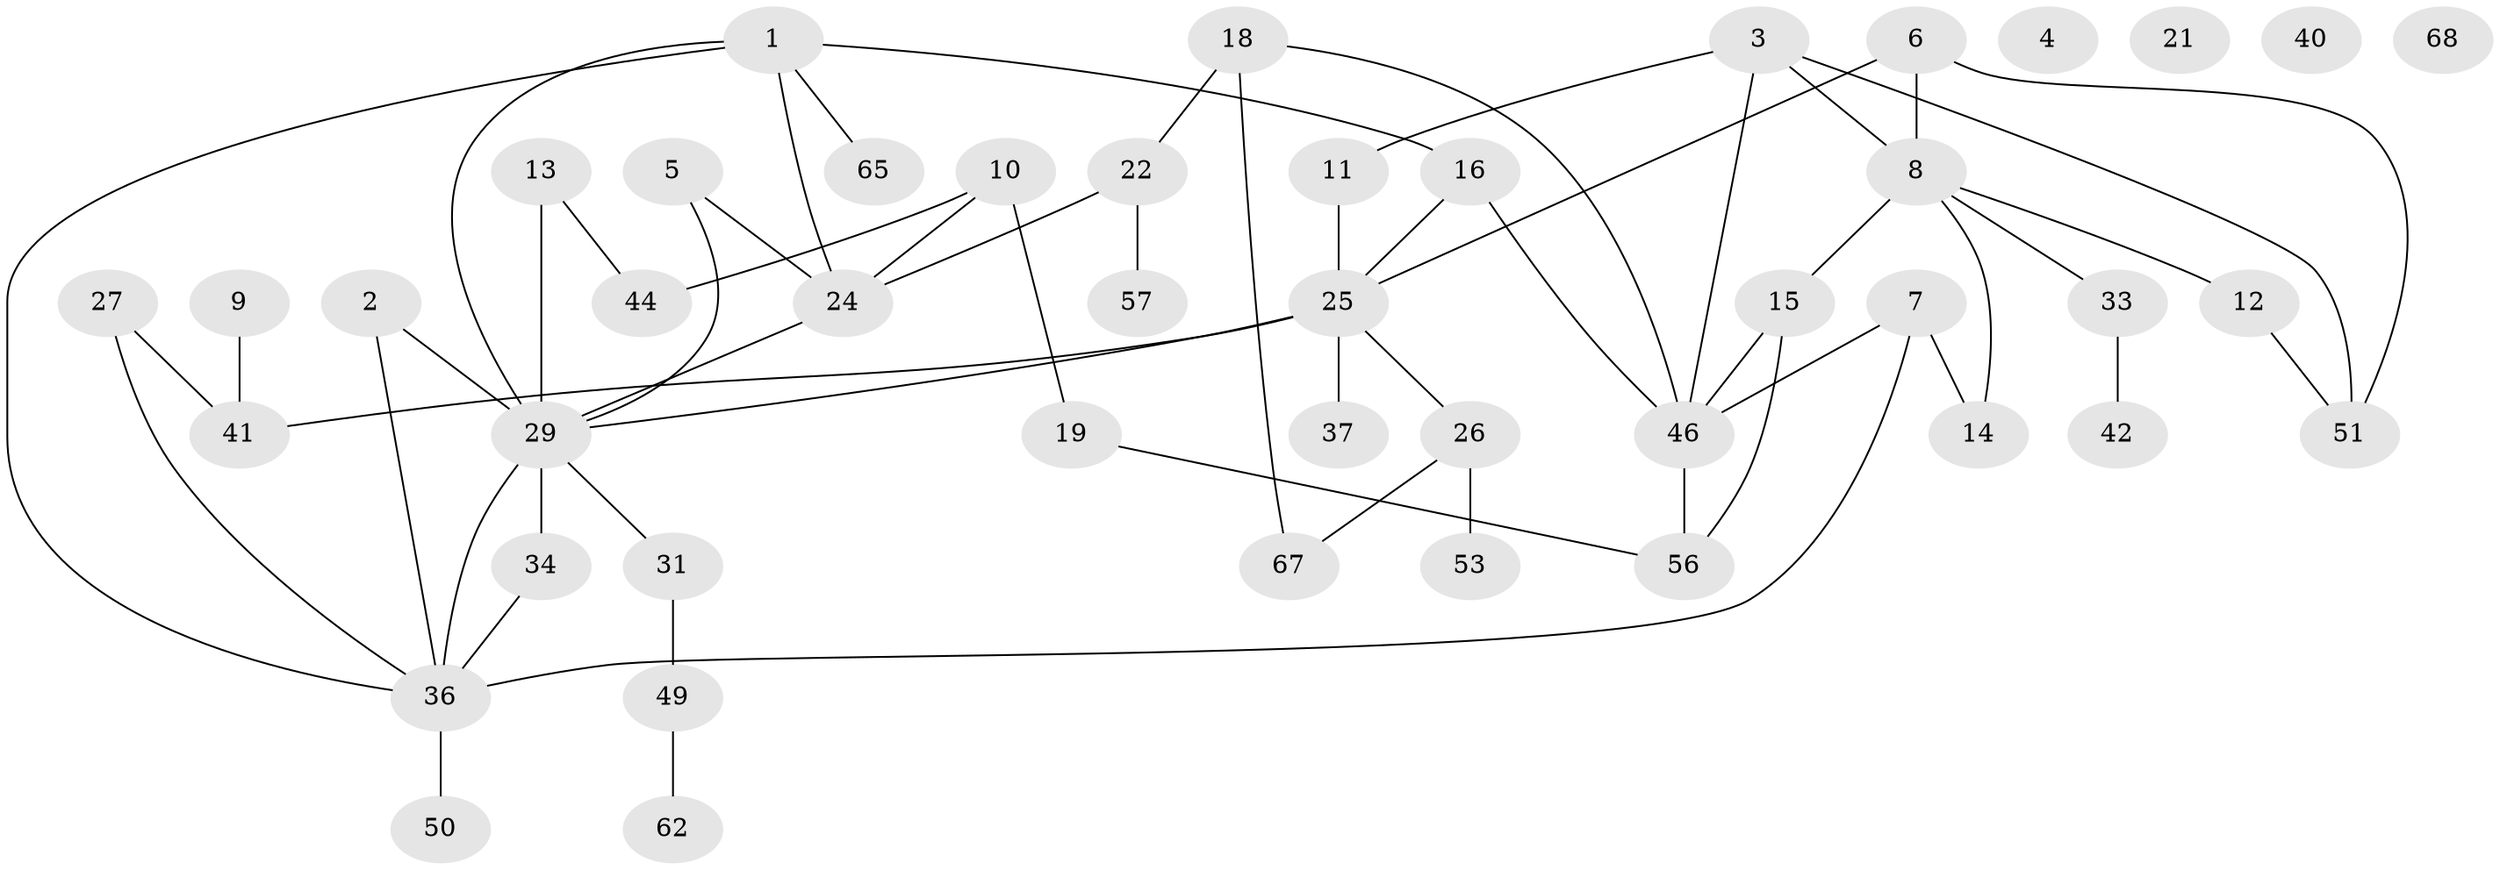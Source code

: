 // original degree distribution, {1: 0.22666666666666666, 2: 0.3466666666666667, 5: 0.05333333333333334, 0: 0.04, 3: 0.18666666666666668, 4: 0.09333333333333334, 6: 0.04, 7: 0.013333333333333334}
// Generated by graph-tools (version 1.1) at 2025/16/03/04/25 18:16:36]
// undirected, 45 vertices, 59 edges
graph export_dot {
graph [start="1"]
  node [color=gray90,style=filled];
  1 [super="+48"];
  2;
  3 [super="+71"];
  4;
  5;
  6 [super="+20"];
  7 [super="+30"];
  8 [super="+66"];
  9;
  10 [super="+17"];
  11 [super="+47"];
  12;
  13;
  14;
  15 [super="+52+55"];
  16 [super="+23"];
  18 [super="+28"];
  19;
  21;
  22 [super="+39"];
  24 [super="+61+69"];
  25 [super="+63+45"];
  26 [super="+70"];
  27 [super="+32"];
  29 [super="+38"];
  31;
  33 [super="+73+74"];
  34;
  36 [super="+60"];
  37;
  40 [super="+58"];
  41;
  42;
  44;
  46;
  49;
  50 [super="+54"];
  51;
  53 [super="+64"];
  56;
  57;
  62;
  65;
  67;
  68;
  1 -- 16;
  1 -- 65;
  1 -- 36;
  1 -- 24;
  1 -- 29;
  2 -- 36;
  2 -- 29;
  3 -- 11 [weight=2];
  3 -- 51;
  3 -- 8 [weight=2];
  3 -- 46;
  5 -- 29;
  5 -- 24;
  6 -- 51;
  6 -- 8;
  6 -- 25;
  7 -- 36 [weight=2];
  7 -- 46;
  7 -- 14;
  8 -- 12;
  8 -- 14;
  8 -- 33;
  8 -- 15;
  9 -- 41;
  10 -- 19;
  10 -- 44;
  10 -- 24;
  11 -- 25;
  12 -- 51;
  13 -- 44;
  13 -- 29;
  15 -- 46;
  15 -- 56;
  16 -- 46;
  16 -- 25;
  18 -- 46;
  18 -- 67;
  18 -- 22;
  19 -- 56;
  22 -- 57;
  22 -- 24;
  24 -- 29;
  25 -- 41;
  25 -- 29;
  25 -- 37;
  25 -- 26;
  26 -- 67;
  26 -- 53;
  27 -- 36;
  27 -- 41;
  29 -- 34;
  29 -- 36;
  29 -- 31;
  31 -- 49;
  33 -- 42;
  34 -- 36;
  36 -- 50;
  46 -- 56;
  49 -- 62;
}
